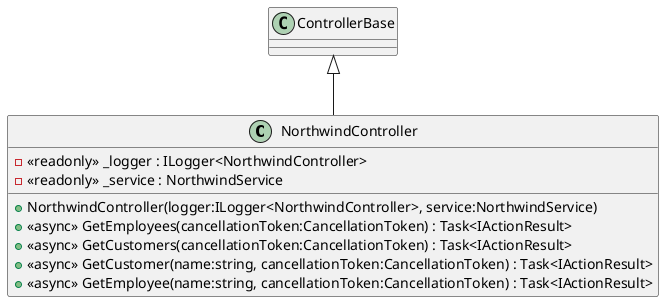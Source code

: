 @startuml
class NorthwindController {
    - <<readonly>> _logger : ILogger<NorthwindController>
    - <<readonly>> _service : NorthwindService
    + NorthwindController(logger:ILogger<NorthwindController>, service:NorthwindService)
    + <<async>> GetEmployees(cancellationToken:CancellationToken) : Task<IActionResult>
    + <<async>> GetCustomers(cancellationToken:CancellationToken) : Task<IActionResult>
    + <<async>> GetCustomer(name:string, cancellationToken:CancellationToken) : Task<IActionResult>
    + <<async>> GetEmployee(name:string, cancellationToken:CancellationToken) : Task<IActionResult>
}
ControllerBase <|-- NorthwindController
@enduml
